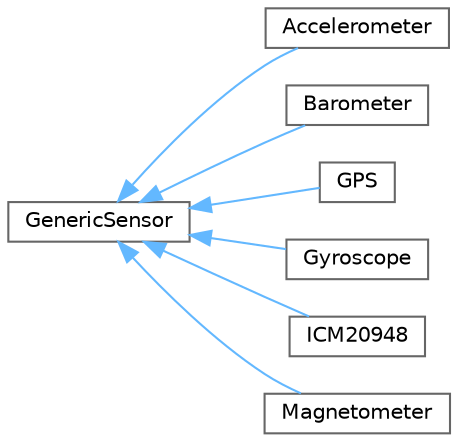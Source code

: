 digraph "Graphical Class Hierarchy"
{
 // LATEX_PDF_SIZE
  bgcolor="transparent";
  edge [fontname=Helvetica,fontsize=10,labelfontname=Helvetica,labelfontsize=10];
  node [fontname=Helvetica,fontsize=10,shape=box,height=0.2,width=0.4];
  rankdir="LR";
  Node0 [label="GenericSensor",height=0.2,width=0.4,color="grey40", fillcolor="white", style="filled",URL="$classGenericSensor.html",tooltip=" "];
  Node0 -> Node1 [dir="back",color="steelblue1",style="solid"];
  Node1 [label="Accelerometer",height=0.2,width=0.4,color="grey40", fillcolor="white", style="filled",URL="$classAccelerometer.html",tooltip="Generic Accelerometer."];
  Node0 -> Node2 [dir="back",color="steelblue1",style="solid"];
  Node2 [label="Barometer",height=0.2,width=0.4,color="grey40", fillcolor="white", style="filled",URL="$classBarometer.html",tooltip="Generic Barometer."];
  Node0 -> Node3 [dir="back",color="steelblue1",style="solid"];
  Node3 [label="GPS",height=0.2,width=0.4,color="grey40", fillcolor="white", style="filled",URL="$classGPS.html",tooltip=" "];
  Node0 -> Node4 [dir="back",color="steelblue1",style="solid"];
  Node4 [label="Gyroscope",height=0.2,width=0.4,color="grey40", fillcolor="white", style="filled",URL="$classGyroscope.html",tooltip="Generic Gyroscope."];
  Node0 -> Node5 [dir="back",color="steelblue1",style="solid"];
  Node5 [label="ICM20948",height=0.2,width=0.4,color="grey40", fillcolor="white", style="filled",URL="$classICM20948.html",tooltip=" "];
  Node0 -> Node6 [dir="back",color="steelblue1",style="solid"];
  Node6 [label="Magnetometer",height=0.2,width=0.4,color="grey40", fillcolor="white", style="filled",URL="$classMagnetometer.html",tooltip="Generic Magnetometer."];
}
